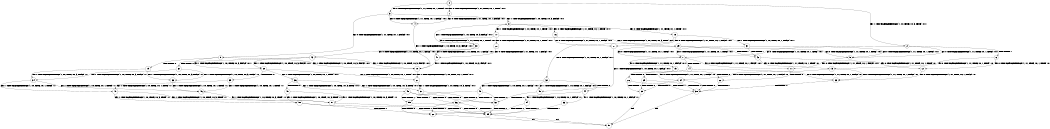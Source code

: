 digraph BCG {
size = "7, 10.5";
center = TRUE;
node [shape = circle];
0 [peripheries = 2];
0 -> 1 [label = "EX !0 !ATOMIC_EXCH_BRANCH (1, +1, TRUE, +0, 1, TRUE) !:0:1:"];
0 -> 2 [label = "EX !1 !ATOMIC_EXCH_BRANCH (1, +0, TRUE, +0, 3, TRUE) !:0:1:"];
0 -> 3 [label = "EX !0 !ATOMIC_EXCH_BRANCH (1, +1, TRUE, +0, 1, TRUE) !:0:1:"];
1 -> 4 [label = "EX !0 !ATOMIC_EXCH_BRANCH (1, +1, TRUE, +0, 1, FALSE) !:0:1:"];
2 -> 5 [label = "EX !0 !ATOMIC_EXCH_BRANCH (1, +1, TRUE, +0, 1, TRUE) !:0:1:"];
2 -> 6 [label = "TERMINATE !1"];
2 -> 7 [label = "EX !0 !ATOMIC_EXCH_BRANCH (1, +1, TRUE, +0, 1, TRUE) !:0:1:"];
3 -> 4 [label = "EX !0 !ATOMIC_EXCH_BRANCH (1, +1, TRUE, +0, 1, FALSE) !:0:1:"];
3 -> 8 [label = "EX !1 !ATOMIC_EXCH_BRANCH (1, +0, TRUE, +0, 3, FALSE) !:0:1:"];
3 -> 9 [label = "EX !0 !ATOMIC_EXCH_BRANCH (1, +1, TRUE, +0, 1, FALSE) !:0:1:"];
4 -> 10 [label = "EX !1 !ATOMIC_EXCH_BRANCH (1, +0, TRUE, +0, 3, FALSE) !:0:1:"];
5 -> 11 [label = "EX !0 !ATOMIC_EXCH_BRANCH (1, +1, TRUE, +0, 1, FALSE) !:0:1:"];
6 -> 12 [label = "EX !0 !ATOMIC_EXCH_BRANCH (1, +1, TRUE, +0, 1, TRUE) !:0:"];
6 -> 13 [label = "EX !0 !ATOMIC_EXCH_BRANCH (1, +1, TRUE, +0, 1, TRUE) !:0:"];
7 -> 11 [label = "EX !0 !ATOMIC_EXCH_BRANCH (1, +1, TRUE, +0, 1, FALSE) !:0:1:"];
7 -> 14 [label = "TERMINATE !1"];
7 -> 15 [label = "EX !0 !ATOMIC_EXCH_BRANCH (1, +1, TRUE, +0, 1, FALSE) !:0:1:"];
8 -> 16 [label = "EX !0 !ATOMIC_EXCH_BRANCH (1, +1, TRUE, +0, 1, TRUE) !:0:1:"];
8 -> 17 [label = "EX !1 !ATOMIC_EXCH_BRANCH (1, +0, TRUE, +0, 1, TRUE) !:0:1:"];
8 -> 18 [label = "EX !0 !ATOMIC_EXCH_BRANCH (1, +1, TRUE, +0, 1, TRUE) !:0:1:"];
9 -> 10 [label = "EX !1 !ATOMIC_EXCH_BRANCH (1, +0, TRUE, +0, 3, FALSE) !:0:1:"];
9 -> 19 [label = "TERMINATE !0"];
9 -> 20 [label = "EX !1 !ATOMIC_EXCH_BRANCH (1, +0, TRUE, +0, 3, FALSE) !:0:1:"];
10 -> 21 [label = "EX !1 !ATOMIC_EXCH_BRANCH (1, +0, TRUE, +0, 1, TRUE) !:0:1:"];
11 -> 22 [label = "TERMINATE !0"];
12 -> 23 [label = "EX !0 !ATOMIC_EXCH_BRANCH (1, +1, TRUE, +0, 1, FALSE) !:0:"];
13 -> 23 [label = "EX !0 !ATOMIC_EXCH_BRANCH (1, +1, TRUE, +0, 1, FALSE) !:0:"];
13 -> 24 [label = "EX !0 !ATOMIC_EXCH_BRANCH (1, +1, TRUE, +0, 1, FALSE) !:0:"];
14 -> 23 [label = "EX !0 !ATOMIC_EXCH_BRANCH (1, +1, TRUE, +0, 1, FALSE) !:0:"];
14 -> 24 [label = "EX !0 !ATOMIC_EXCH_BRANCH (1, +1, TRUE, +0, 1, FALSE) !:0:"];
15 -> 22 [label = "TERMINATE !0"];
15 -> 25 [label = "TERMINATE !1"];
15 -> 26 [label = "TERMINATE !0"];
16 -> 27 [label = "EX !0 !ATOMIC_EXCH_BRANCH (1, +1, TRUE, +0, 1, FALSE) !:0:1:"];
17 -> 28 [label = "EX !0 !ATOMIC_EXCH_BRANCH (1, +1, TRUE, +0, 1, TRUE) !:0:1:"];
17 -> 29 [label = "EX !1 !ATOMIC_EXCH_BRANCH (1, +0, TRUE, +0, 3, TRUE) !:0:1:"];
17 -> 30 [label = "EX !0 !ATOMIC_EXCH_BRANCH (1, +1, TRUE, +0, 1, TRUE) !:0:1:"];
18 -> 27 [label = "EX !0 !ATOMIC_EXCH_BRANCH (1, +1, TRUE, +0, 1, FALSE) !:0:1:"];
18 -> 31 [label = "EX !1 !ATOMIC_EXCH_BRANCH (1, +0, TRUE, +0, 1, FALSE) !:0:1:"];
18 -> 32 [label = "EX !0 !ATOMIC_EXCH_BRANCH (1, +1, TRUE, +0, 1, FALSE) !:0:1:"];
19 -> 33 [label = "EX !1 !ATOMIC_EXCH_BRANCH (1, +0, TRUE, +0, 3, FALSE) !:1:"];
19 -> 34 [label = "EX !1 !ATOMIC_EXCH_BRANCH (1, +0, TRUE, +0, 3, FALSE) !:1:"];
20 -> 21 [label = "EX !1 !ATOMIC_EXCH_BRANCH (1, +0, TRUE, +0, 1, TRUE) !:0:1:"];
20 -> 35 [label = "TERMINATE !0"];
20 -> 36 [label = "EX !1 !ATOMIC_EXCH_BRANCH (1, +0, TRUE, +0, 1, TRUE) !:0:1:"];
21 -> 37 [label = "EX !1 !ATOMIC_EXCH_BRANCH (1, +0, TRUE, +0, 3, TRUE) !:0:1:"];
22 -> 38 [label = "TERMINATE !1"];
23 -> 38 [label = "TERMINATE !0"];
24 -> 38 [label = "TERMINATE !0"];
24 -> 39 [label = "TERMINATE !0"];
25 -> 38 [label = "TERMINATE !0"];
25 -> 39 [label = "TERMINATE !0"];
26 -> 38 [label = "TERMINATE !1"];
26 -> 39 [label = "TERMINATE !1"];
27 -> 40 [label = "EX !1 !ATOMIC_EXCH_BRANCH (1, +0, TRUE, +0, 1, FALSE) !:0:1:"];
28 -> 41 [label = "EX !0 !ATOMIC_EXCH_BRANCH (1, +1, TRUE, +0, 1, FALSE) !:0:1:"];
29 -> 5 [label = "EX !0 !ATOMIC_EXCH_BRANCH (1, +1, TRUE, +0, 1, TRUE) !:0:1:"];
29 -> 42 [label = "TERMINATE !1"];
29 -> 7 [label = "EX !0 !ATOMIC_EXCH_BRANCH (1, +1, TRUE, +0, 1, TRUE) !:0:1:"];
30 -> 41 [label = "EX !0 !ATOMIC_EXCH_BRANCH (1, +1, TRUE, +0, 1, FALSE) !:0:1:"];
30 -> 8 [label = "EX !1 !ATOMIC_EXCH_BRANCH (1, +0, TRUE, +0, 3, FALSE) !:0:1:"];
30 -> 43 [label = "EX !0 !ATOMIC_EXCH_BRANCH (1, +1, TRUE, +0, 1, FALSE) !:0:1:"];
31 -> 5 [label = "EX !0 !ATOMIC_EXCH_BRANCH (1, +1, TRUE, +0, 1, TRUE) !:0:1:"];
31 -> 42 [label = "TERMINATE !1"];
31 -> 7 [label = "EX !0 !ATOMIC_EXCH_BRANCH (1, +1, TRUE, +0, 1, TRUE) !:0:1:"];
32 -> 40 [label = "EX !1 !ATOMIC_EXCH_BRANCH (1, +0, TRUE, +0, 1, FALSE) !:0:1:"];
32 -> 44 [label = "TERMINATE !0"];
32 -> 45 [label = "EX !1 !ATOMIC_EXCH_BRANCH (1, +0, TRUE, +0, 1, FALSE) !:0:1:"];
33 -> 46 [label = "EX !1 !ATOMIC_EXCH_BRANCH (1, +0, TRUE, +0, 1, TRUE) !:1:"];
34 -> 46 [label = "EX !1 !ATOMIC_EXCH_BRANCH (1, +0, TRUE, +0, 1, TRUE) !:1:"];
34 -> 47 [label = "EX !1 !ATOMIC_EXCH_BRANCH (1, +0, TRUE, +0, 1, TRUE) !:1:"];
35 -> 46 [label = "EX !1 !ATOMIC_EXCH_BRANCH (1, +0, TRUE, +0, 1, TRUE) !:1:"];
35 -> 47 [label = "EX !1 !ATOMIC_EXCH_BRANCH (1, +0, TRUE, +0, 1, TRUE) !:1:"];
36 -> 37 [label = "EX !1 !ATOMIC_EXCH_BRANCH (1, +0, TRUE, +0, 3, TRUE) !:0:1:"];
36 -> 48 [label = "TERMINATE !0"];
36 -> 49 [label = "EX !1 !ATOMIC_EXCH_BRANCH (1, +0, TRUE, +0, 3, TRUE) !:0:1:"];
37 -> 50 [label = "TERMINATE !0"];
38 -> 51 [label = "exit"];
39 -> 51 [label = "exit"];
40 -> 50 [label = "TERMINATE !0"];
41 -> 10 [label = "EX !1 !ATOMIC_EXCH_BRANCH (1, +0, TRUE, +0, 3, FALSE) !:0:1:"];
42 -> 12 [label = "EX !0 !ATOMIC_EXCH_BRANCH (1, +1, TRUE, +0, 1, TRUE) !:0:"];
42 -> 13 [label = "EX !0 !ATOMIC_EXCH_BRANCH (1, +1, TRUE, +0, 1, TRUE) !:0:"];
43 -> 10 [label = "EX !1 !ATOMIC_EXCH_BRANCH (1, +0, TRUE, +0, 3, FALSE) !:0:1:"];
43 -> 52 [label = "TERMINATE !0"];
43 -> 20 [label = "EX !1 !ATOMIC_EXCH_BRANCH (1, +0, TRUE, +0, 3, FALSE) !:0:1:"];
44 -> 53 [label = "EX !1 !ATOMIC_EXCH_BRANCH (1, +0, TRUE, +0, 1, FALSE) !:1:"];
44 -> 54 [label = "EX !1 !ATOMIC_EXCH_BRANCH (1, +0, TRUE, +0, 1, FALSE) !:1:"];
45 -> 50 [label = "TERMINATE !0"];
45 -> 55 [label = "TERMINATE !1"];
45 -> 56 [label = "TERMINATE !0"];
46 -> 57 [label = "EX !1 !ATOMIC_EXCH_BRANCH (1, +0, TRUE, +0, 3, TRUE) !:1:"];
47 -> 57 [label = "EX !1 !ATOMIC_EXCH_BRANCH (1, +0, TRUE, +0, 3, TRUE) !:1:"];
47 -> 58 [label = "EX !1 !ATOMIC_EXCH_BRANCH (1, +0, TRUE, +0, 3, TRUE) !:1:"];
48 -> 57 [label = "EX !1 !ATOMIC_EXCH_BRANCH (1, +0, TRUE, +0, 3, TRUE) !:1:"];
48 -> 58 [label = "EX !1 !ATOMIC_EXCH_BRANCH (1, +0, TRUE, +0, 3, TRUE) !:1:"];
49 -> 50 [label = "TERMINATE !0"];
49 -> 55 [label = "TERMINATE !1"];
49 -> 56 [label = "TERMINATE !0"];
50 -> 59 [label = "TERMINATE !1"];
52 -> 33 [label = "EX !1 !ATOMIC_EXCH_BRANCH (1, +0, TRUE, +0, 3, FALSE) !:1:"];
52 -> 34 [label = "EX !1 !ATOMIC_EXCH_BRANCH (1, +0, TRUE, +0, 3, FALSE) !:1:"];
53 -> 59 [label = "TERMINATE !1"];
54 -> 59 [label = "TERMINATE !1"];
54 -> 60 [label = "TERMINATE !1"];
55 -> 59 [label = "TERMINATE !0"];
55 -> 60 [label = "TERMINATE !0"];
56 -> 59 [label = "TERMINATE !1"];
56 -> 60 [label = "TERMINATE !1"];
57 -> 59 [label = "TERMINATE !1"];
58 -> 59 [label = "TERMINATE !1"];
58 -> 60 [label = "TERMINATE !1"];
59 -> 51 [label = "exit"];
60 -> 51 [label = "exit"];
}
